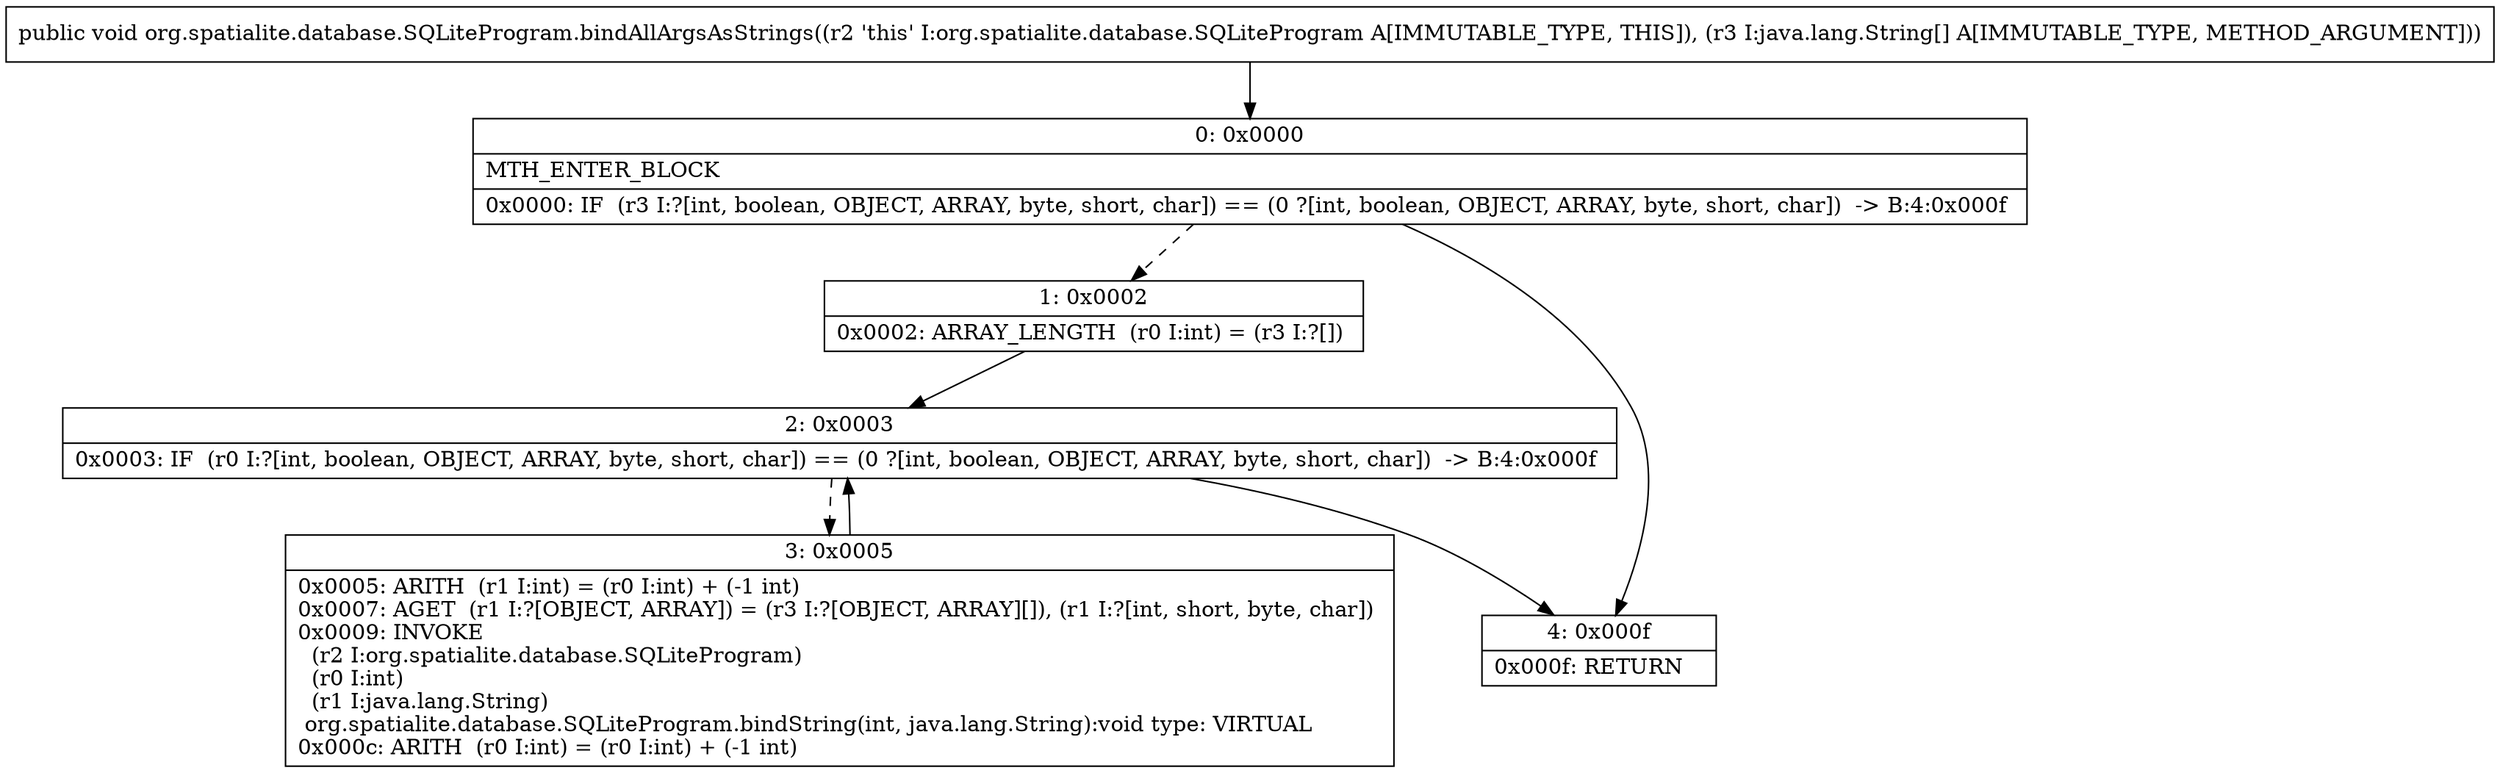 digraph "CFG fororg.spatialite.database.SQLiteProgram.bindAllArgsAsStrings([Ljava\/lang\/String;)V" {
Node_0 [shape=record,label="{0\:\ 0x0000|MTH_ENTER_BLOCK\l|0x0000: IF  (r3 I:?[int, boolean, OBJECT, ARRAY, byte, short, char]) == (0 ?[int, boolean, OBJECT, ARRAY, byte, short, char])  \-\> B:4:0x000f \l}"];
Node_1 [shape=record,label="{1\:\ 0x0002|0x0002: ARRAY_LENGTH  (r0 I:int) = (r3 I:?[]) \l}"];
Node_2 [shape=record,label="{2\:\ 0x0003|0x0003: IF  (r0 I:?[int, boolean, OBJECT, ARRAY, byte, short, char]) == (0 ?[int, boolean, OBJECT, ARRAY, byte, short, char])  \-\> B:4:0x000f \l}"];
Node_3 [shape=record,label="{3\:\ 0x0005|0x0005: ARITH  (r1 I:int) = (r0 I:int) + (\-1 int) \l0x0007: AGET  (r1 I:?[OBJECT, ARRAY]) = (r3 I:?[OBJECT, ARRAY][]), (r1 I:?[int, short, byte, char]) \l0x0009: INVOKE  \l  (r2 I:org.spatialite.database.SQLiteProgram)\l  (r0 I:int)\l  (r1 I:java.lang.String)\l org.spatialite.database.SQLiteProgram.bindString(int, java.lang.String):void type: VIRTUAL \l0x000c: ARITH  (r0 I:int) = (r0 I:int) + (\-1 int) \l}"];
Node_4 [shape=record,label="{4\:\ 0x000f|0x000f: RETURN   \l}"];
MethodNode[shape=record,label="{public void org.spatialite.database.SQLiteProgram.bindAllArgsAsStrings((r2 'this' I:org.spatialite.database.SQLiteProgram A[IMMUTABLE_TYPE, THIS]), (r3 I:java.lang.String[] A[IMMUTABLE_TYPE, METHOD_ARGUMENT])) }"];
MethodNode -> Node_0;
Node_0 -> Node_1[style=dashed];
Node_0 -> Node_4;
Node_1 -> Node_2;
Node_2 -> Node_3[style=dashed];
Node_2 -> Node_4;
Node_3 -> Node_2;
}

